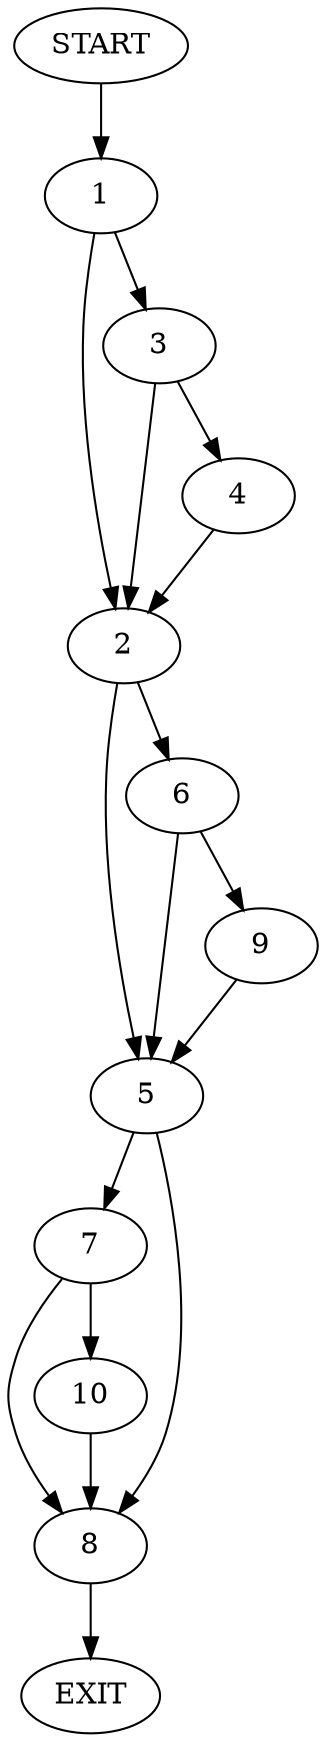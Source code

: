 digraph {
0 [label="START"];
1;
2;
3;
4;
5;
6;
7;
8;
9;
10;
11 [label="EXIT"];
0 -> 1;
1 -> 2;
1 -> 3;
3 -> 2;
3 -> 4;
2 -> 5;
2 -> 6;
4 -> 2;
5 -> 7;
5 -> 8;
6 -> 5;
6 -> 9;
9 -> 5;
8 -> 11;
7 -> 10;
7 -> 8;
10 -> 8;
}